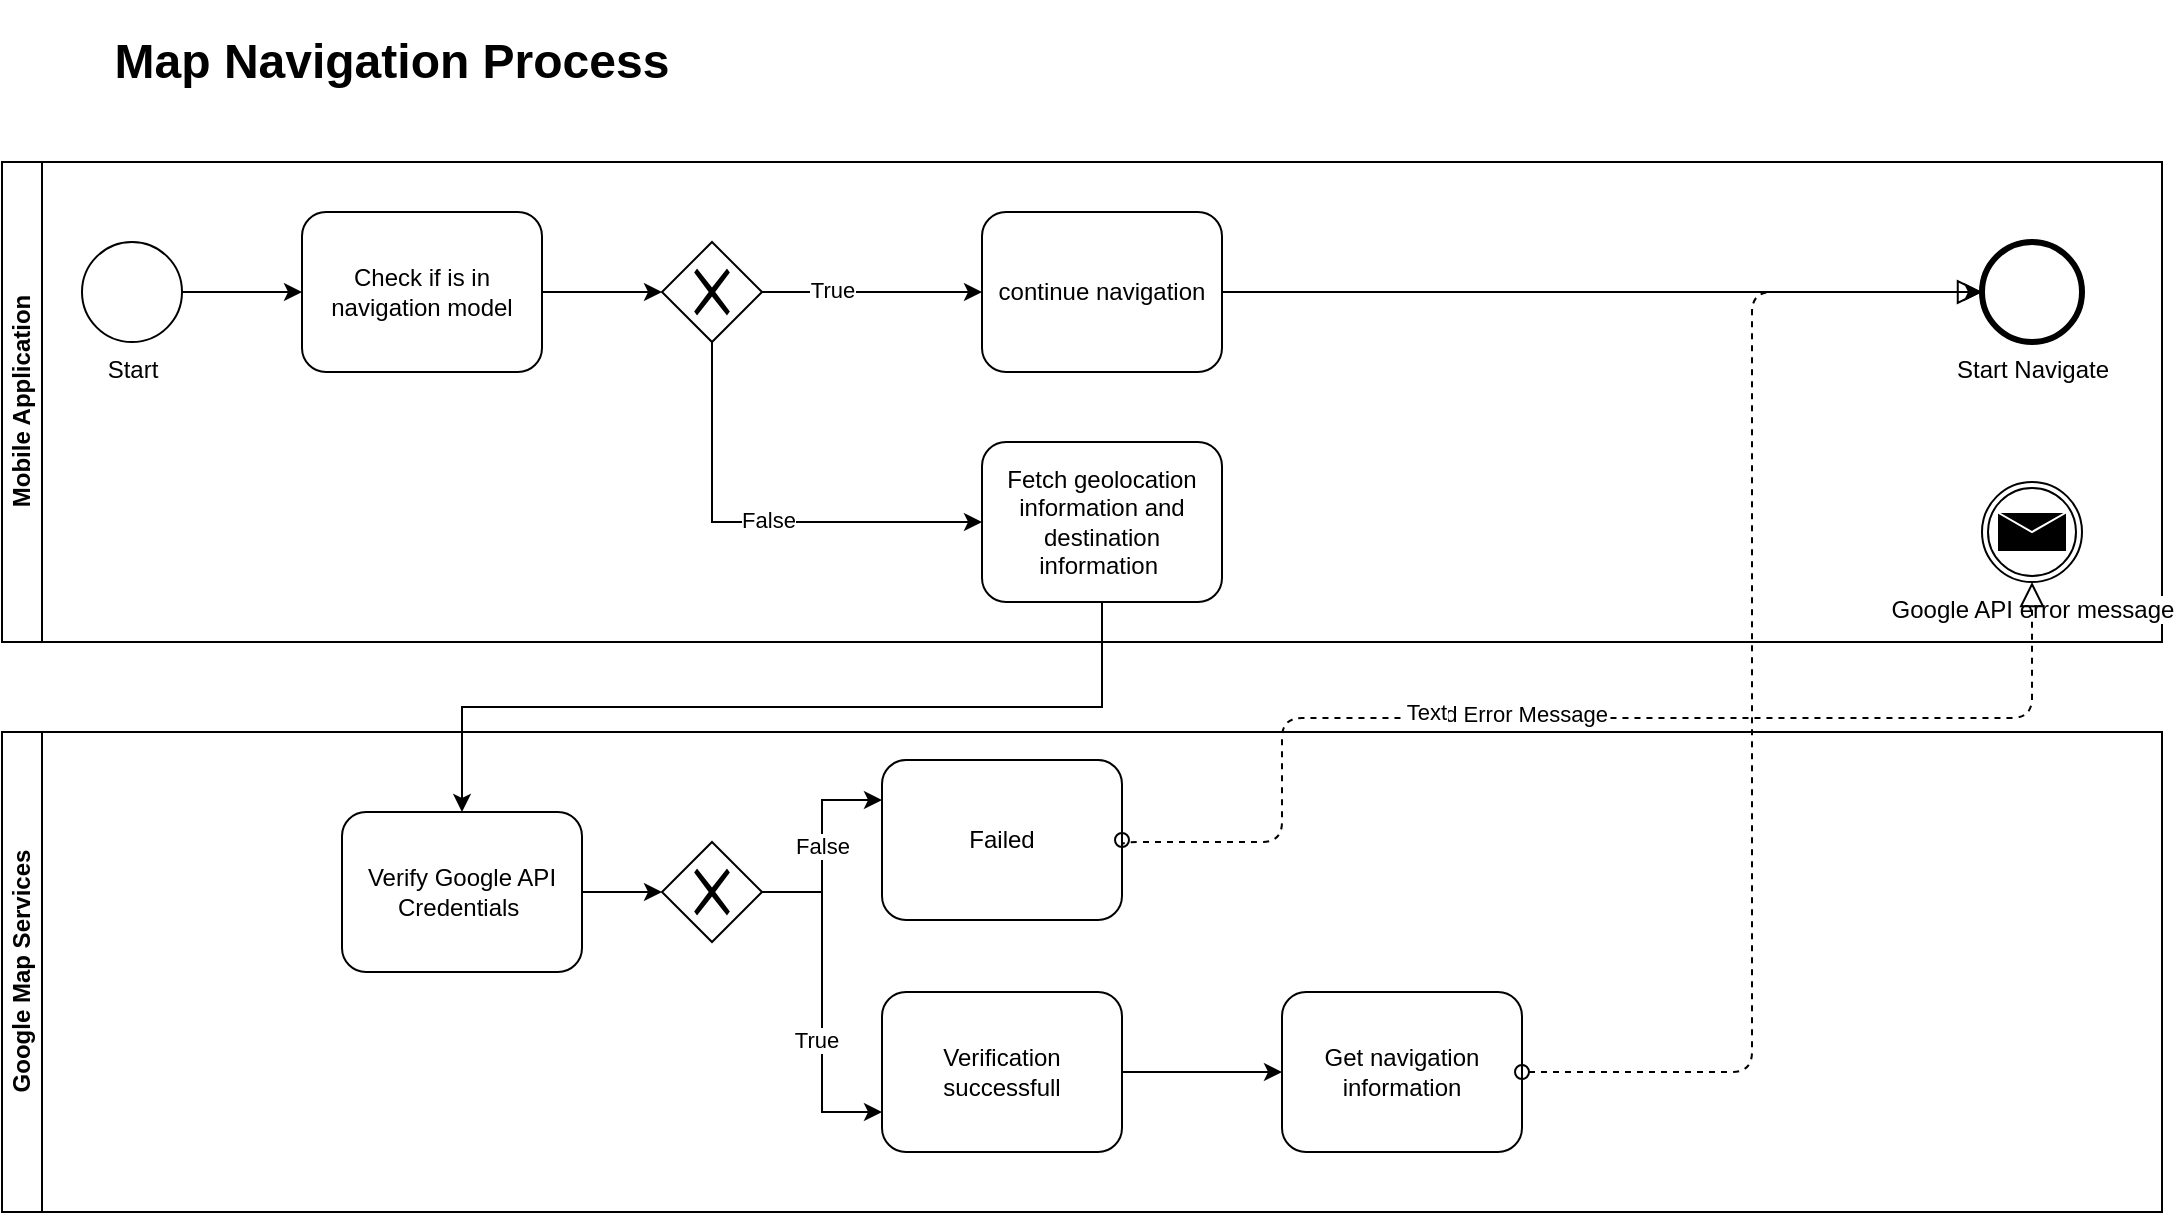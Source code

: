 <mxfile version="14.4.6" type="device"><diagram id="ODbZez_A-C3ZuA9qn88k" name="Page-1"><mxGraphModel dx="1298" dy="712" grid="1" gridSize="10" guides="1" tooltips="1" connect="1" arrows="1" fold="1" page="1" pageScale="1" pageWidth="1169" pageHeight="827" math="0" shadow="0"><root><mxCell id="0"/><mxCell id="1" parent="0"/><mxCell id="55Otdom5LQmrp3xNS_Ul-1" value="Mobile Application" style="swimlane;html=1;horizontal=0;startSize=20;" vertex="1" parent="1"><mxGeometry x="40" y="80" width="1080" height="240" as="geometry"/></mxCell><mxCell id="55Otdom5LQmrp3xNS_Ul-71" style="edgeStyle=orthogonalEdgeStyle;rounded=0;orthogonalLoop=1;jettySize=auto;html=1;exitX=1;exitY=0.5;exitDx=0;exitDy=0;entryX=0;entryY=0.5;entryDx=0;entryDy=0;" edge="1" parent="55Otdom5LQmrp3xNS_Ul-1" source="55Otdom5LQmrp3xNS_Ul-3" target="55Otdom5LQmrp3xNS_Ul-70"><mxGeometry relative="1" as="geometry"/></mxCell><mxCell id="55Otdom5LQmrp3xNS_Ul-3" value="Start" style="shape=mxgraph.bpmn.shape;html=1;verticalLabelPosition=bottom;labelBackgroundColor=#ffffff;verticalAlign=top;align=center;perimeter=ellipsePerimeter;outlineConnect=0;outline=standard;symbol=general;" vertex="1" parent="55Otdom5LQmrp3xNS_Ul-1"><mxGeometry x="40" y="40" width="50" height="50" as="geometry"/></mxCell><mxCell id="55Otdom5LQmrp3xNS_Ul-4" value="Start Navigate" style="shape=mxgraph.bpmn.shape;html=1;verticalLabelPosition=bottom;labelBackgroundColor=#ffffff;verticalAlign=top;align=center;perimeter=ellipsePerimeter;outlineConnect=0;outline=end;symbol=general;" vertex="1" parent="55Otdom5LQmrp3xNS_Ul-1"><mxGeometry x="990" y="40" width="50" height="50" as="geometry"/></mxCell><mxCell id="55Otdom5LQmrp3xNS_Ul-6" value="Fetch geolocation information and destination information&amp;nbsp;" style="shape=ext;rounded=1;html=1;whiteSpace=wrap;" vertex="1" parent="55Otdom5LQmrp3xNS_Ul-1"><mxGeometry x="490" y="140" width="120" height="80" as="geometry"/></mxCell><mxCell id="55Otdom5LQmrp3xNS_Ul-40" value="Google API error message&lt;br&gt;" style="shape=mxgraph.bpmn.shape;html=1;verticalLabelPosition=bottom;labelBackgroundColor=#ffffff;verticalAlign=top;align=center;perimeter=ellipsePerimeter;outlineConnect=0;outline=throwing;symbol=message;" vertex="1" parent="55Otdom5LQmrp3xNS_Ul-1"><mxGeometry x="990" y="160" width="50" height="50" as="geometry"/></mxCell><mxCell id="55Otdom5LQmrp3xNS_Ul-73" style="edgeStyle=orthogonalEdgeStyle;rounded=0;orthogonalLoop=1;jettySize=auto;html=1;exitX=1;exitY=0.5;exitDx=0;exitDy=0;entryX=0;entryY=0.5;entryDx=0;entryDy=0;" edge="1" parent="55Otdom5LQmrp3xNS_Ul-1" source="55Otdom5LQmrp3xNS_Ul-70" target="55Otdom5LQmrp3xNS_Ul-72"><mxGeometry relative="1" as="geometry"/></mxCell><mxCell id="55Otdom5LQmrp3xNS_Ul-70" value="Check if is in navigation model" style="shape=ext;rounded=1;html=1;whiteSpace=wrap;" vertex="1" parent="55Otdom5LQmrp3xNS_Ul-1"><mxGeometry x="150" y="25" width="120" height="80" as="geometry"/></mxCell><mxCell id="55Otdom5LQmrp3xNS_Ul-74" style="edgeStyle=orthogonalEdgeStyle;rounded=0;orthogonalLoop=1;jettySize=auto;html=1;exitX=0.5;exitY=1;exitDx=0;exitDy=0;entryX=0;entryY=0.5;entryDx=0;entryDy=0;" edge="1" parent="55Otdom5LQmrp3xNS_Ul-1" source="55Otdom5LQmrp3xNS_Ul-72" target="55Otdom5LQmrp3xNS_Ul-6"><mxGeometry relative="1" as="geometry"/></mxCell><mxCell id="55Otdom5LQmrp3xNS_Ul-75" value="False" style="edgeLabel;html=1;align=center;verticalAlign=middle;resizable=0;points=[];" vertex="1" connectable="0" parent="55Otdom5LQmrp3xNS_Ul-74"><mxGeometry x="0.046" y="1" relative="1" as="geometry"><mxPoint as="offset"/></mxGeometry></mxCell><mxCell id="55Otdom5LQmrp3xNS_Ul-77" style="edgeStyle=orthogonalEdgeStyle;rounded=0;orthogonalLoop=1;jettySize=auto;html=1;exitX=1;exitY=0.5;exitDx=0;exitDy=0;entryX=0;entryY=0.5;entryDx=0;entryDy=0;" edge="1" parent="55Otdom5LQmrp3xNS_Ul-1" source="55Otdom5LQmrp3xNS_Ul-72" target="55Otdom5LQmrp3xNS_Ul-76"><mxGeometry relative="1" as="geometry"/></mxCell><mxCell id="55Otdom5LQmrp3xNS_Ul-79" value="True" style="edgeLabel;html=1;align=center;verticalAlign=middle;resizable=0;points=[];" vertex="1" connectable="0" parent="55Otdom5LQmrp3xNS_Ul-77"><mxGeometry x="-0.364" y="1" relative="1" as="geometry"><mxPoint as="offset"/></mxGeometry></mxCell><mxCell id="55Otdom5LQmrp3xNS_Ul-72" value="" style="shape=mxgraph.bpmn.shape;html=1;verticalLabelPosition=bottom;labelBackgroundColor=#ffffff;verticalAlign=top;align=center;perimeter=rhombusPerimeter;background=gateway;outlineConnect=0;outline=none;symbol=exclusiveGw;" vertex="1" parent="55Otdom5LQmrp3xNS_Ul-1"><mxGeometry x="330" y="40" width="50" height="50" as="geometry"/></mxCell><mxCell id="55Otdom5LQmrp3xNS_Ul-76" value="continue navigation" style="shape=ext;rounded=1;html=1;whiteSpace=wrap;" vertex="1" parent="55Otdom5LQmrp3xNS_Ul-1"><mxGeometry x="490" y="25" width="120" height="80" as="geometry"/></mxCell><mxCell id="55Otdom5LQmrp3xNS_Ul-9" value="&lt;h1&gt;Map Navigation Process&lt;/h1&gt;" style="text;html=1;strokeColor=none;fillColor=none;align=center;verticalAlign=middle;whiteSpace=wrap;rounded=0;" vertex="1" parent="1"><mxGeometry x="40" y="10" width="390" height="40" as="geometry"/></mxCell><mxCell id="55Otdom5LQmrp3xNS_Ul-24" value="Google Map Services" style="swimlane;html=1;horizontal=0;startSize=20;" vertex="1" parent="1"><mxGeometry x="40" y="365" width="1080" height="240" as="geometry"/></mxCell><mxCell id="55Otdom5LQmrp3xNS_Ul-25" style="edgeStyle=orthogonalEdgeStyle;rounded=0;orthogonalLoop=1;jettySize=auto;html=1;exitX=1;exitY=0.5;exitDx=0;exitDy=0;entryX=0;entryY=0.5;entryDx=0;entryDy=0;" edge="1" parent="55Otdom5LQmrp3xNS_Ul-24" source="55Otdom5LQmrp3xNS_Ul-26" target="55Otdom5LQmrp3xNS_Ul-30"><mxGeometry relative="1" as="geometry"/></mxCell><mxCell id="55Otdom5LQmrp3xNS_Ul-26" value="Verify Google API Credentials&amp;nbsp;" style="shape=ext;rounded=1;html=1;whiteSpace=wrap;" vertex="1" parent="55Otdom5LQmrp3xNS_Ul-24"><mxGeometry x="170" y="40" width="120" height="80" as="geometry"/></mxCell><mxCell id="55Otdom5LQmrp3xNS_Ul-27" value="False" style="edgeStyle=orthogonalEdgeStyle;rounded=0;orthogonalLoop=1;jettySize=auto;html=1;exitX=1;exitY=0.5;exitDx=0;exitDy=0;entryX=0;entryY=0.25;entryDx=0;entryDy=0;" edge="1" parent="55Otdom5LQmrp3xNS_Ul-24" source="55Otdom5LQmrp3xNS_Ul-30" target="55Otdom5LQmrp3xNS_Ul-33"><mxGeometry relative="1" as="geometry"/></mxCell><mxCell id="55Otdom5LQmrp3xNS_Ul-28" style="edgeStyle=orthogonalEdgeStyle;rounded=0;orthogonalLoop=1;jettySize=auto;html=1;exitX=1;exitY=0.5;exitDx=0;exitDy=0;entryX=0;entryY=0.75;entryDx=0;entryDy=0;" edge="1" parent="55Otdom5LQmrp3xNS_Ul-24" source="55Otdom5LQmrp3xNS_Ul-30" target="55Otdom5LQmrp3xNS_Ul-32"><mxGeometry relative="1" as="geometry"/></mxCell><mxCell id="55Otdom5LQmrp3xNS_Ul-29" value="True" style="edgeLabel;html=1;align=center;verticalAlign=middle;resizable=0;points=[];" vertex="1" connectable="0" parent="55Otdom5LQmrp3xNS_Ul-28"><mxGeometry x="0.224" y="-3" relative="1" as="geometry"><mxPoint as="offset"/></mxGeometry></mxCell><mxCell id="55Otdom5LQmrp3xNS_Ul-30" value="" style="shape=mxgraph.bpmn.shape;html=1;verticalLabelPosition=bottom;labelBackgroundColor=#ffffff;verticalAlign=top;align=center;perimeter=rhombusPerimeter;background=gateway;outlineConnect=0;outline=none;symbol=exclusiveGw;" vertex="1" parent="55Otdom5LQmrp3xNS_Ul-24"><mxGeometry x="330" y="55" width="50" height="50" as="geometry"/></mxCell><mxCell id="55Otdom5LQmrp3xNS_Ul-31" style="edgeStyle=orthogonalEdgeStyle;rounded=0;orthogonalLoop=1;jettySize=auto;html=1;exitX=1;exitY=0.5;exitDx=0;exitDy=0;entryX=0;entryY=0.5;entryDx=0;entryDy=0;" edge="1" parent="55Otdom5LQmrp3xNS_Ul-24" source="55Otdom5LQmrp3xNS_Ul-32" target="55Otdom5LQmrp3xNS_Ul-34"><mxGeometry relative="1" as="geometry"/></mxCell><mxCell id="55Otdom5LQmrp3xNS_Ul-32" value="Verification successfull" style="shape=ext;rounded=1;html=1;whiteSpace=wrap;" vertex="1" parent="55Otdom5LQmrp3xNS_Ul-24"><mxGeometry x="440" y="130" width="120" height="80" as="geometry"/></mxCell><mxCell id="55Otdom5LQmrp3xNS_Ul-33" value="Failed" style="shape=ext;rounded=1;html=1;whiteSpace=wrap;" vertex="1" parent="55Otdom5LQmrp3xNS_Ul-24"><mxGeometry x="440" y="14" width="120" height="80" as="geometry"/></mxCell><mxCell id="55Otdom5LQmrp3xNS_Ul-34" value="Get navigation information" style="shape=ext;rounded=1;html=1;whiteSpace=wrap;" vertex="1" parent="55Otdom5LQmrp3xNS_Ul-24"><mxGeometry x="640" y="130" width="120" height="80" as="geometry"/></mxCell><mxCell id="55Otdom5LQmrp3xNS_Ul-35" style="edgeStyle=orthogonalEdgeStyle;rounded=0;orthogonalLoop=1;jettySize=auto;html=1;exitX=0.5;exitY=1;exitDx=0;exitDy=0;" edge="1" parent="1" source="55Otdom5LQmrp3xNS_Ul-6" target="55Otdom5LQmrp3xNS_Ul-26"><mxGeometry relative="1" as="geometry"><mxPoint x="260" y="190" as="sourcePoint"/></mxGeometry></mxCell><mxCell id="55Otdom5LQmrp3xNS_Ul-36" value="" style="startArrow=oval;startFill=0;startSize=7;endArrow=block;endFill=0;endSize=10;dashed=1;html=1;exitX=1;exitY=0.5;exitDx=0;exitDy=0;entryX=0.5;entryY=1;entryDx=0;entryDy=0;edgeStyle=orthogonalEdgeStyle;" edge="1" parent="1" source="55Otdom5LQmrp3xNS_Ul-33" target="55Otdom5LQmrp3xNS_Ul-40"><mxGeometry width="100" relative="1" as="geometry"><mxPoint x="550" y="425" as="sourcePoint"/><mxPoint x="1055" y="295" as="targetPoint"/><Array as="points"><mxPoint x="600" y="420"/><mxPoint x="680" y="420"/><mxPoint x="680" y="358"/><mxPoint x="1055" y="358"/></Array></mxGeometry></mxCell><mxCell id="55Otdom5LQmrp3xNS_Ul-37" value="Send Error Message" style="edgeLabel;html=1;align=center;verticalAlign=middle;resizable=0;points=[];" vertex="1" connectable="0" parent="55Otdom5LQmrp3xNS_Ul-36"><mxGeometry x="-0.13" y="3" relative="1" as="geometry"><mxPoint y="1" as="offset"/></mxGeometry></mxCell><mxCell id="55Otdom5LQmrp3xNS_Ul-38" value="Text" style="edgeLabel;html=1;align=center;verticalAlign=middle;resizable=0;points=[];" vertex="1" connectable="0" parent="55Otdom5LQmrp3xNS_Ul-36"><mxGeometry x="-0.268" y="4" relative="1" as="geometry"><mxPoint y="1" as="offset"/></mxGeometry></mxCell><mxCell id="55Otdom5LQmrp3xNS_Ul-44" value="" style="startArrow=oval;startFill=0;startSize=7;endArrow=block;endFill=0;endSize=10;dashed=1;html=1;entryX=0;entryY=0.5;entryDx=0;entryDy=0;exitX=1;exitY=0.5;exitDx=0;exitDy=0;edgeStyle=orthogonalEdgeStyle;" edge="1" parent="1" source="55Otdom5LQmrp3xNS_Ul-34" target="55Otdom5LQmrp3xNS_Ul-4"><mxGeometry width="100" relative="1" as="geometry"><mxPoint x="780" y="680" as="sourcePoint"/><mxPoint x="880" y="680" as="targetPoint"/></mxGeometry></mxCell><mxCell id="55Otdom5LQmrp3xNS_Ul-78" style="edgeStyle=orthogonalEdgeStyle;rounded=0;orthogonalLoop=1;jettySize=auto;html=1;exitX=1;exitY=0.5;exitDx=0;exitDy=0;" edge="1" parent="1" source="55Otdom5LQmrp3xNS_Ul-76"><mxGeometry relative="1" as="geometry"><mxPoint x="1030" y="145" as="targetPoint"/></mxGeometry></mxCell></root></mxGraphModel></diagram></mxfile>